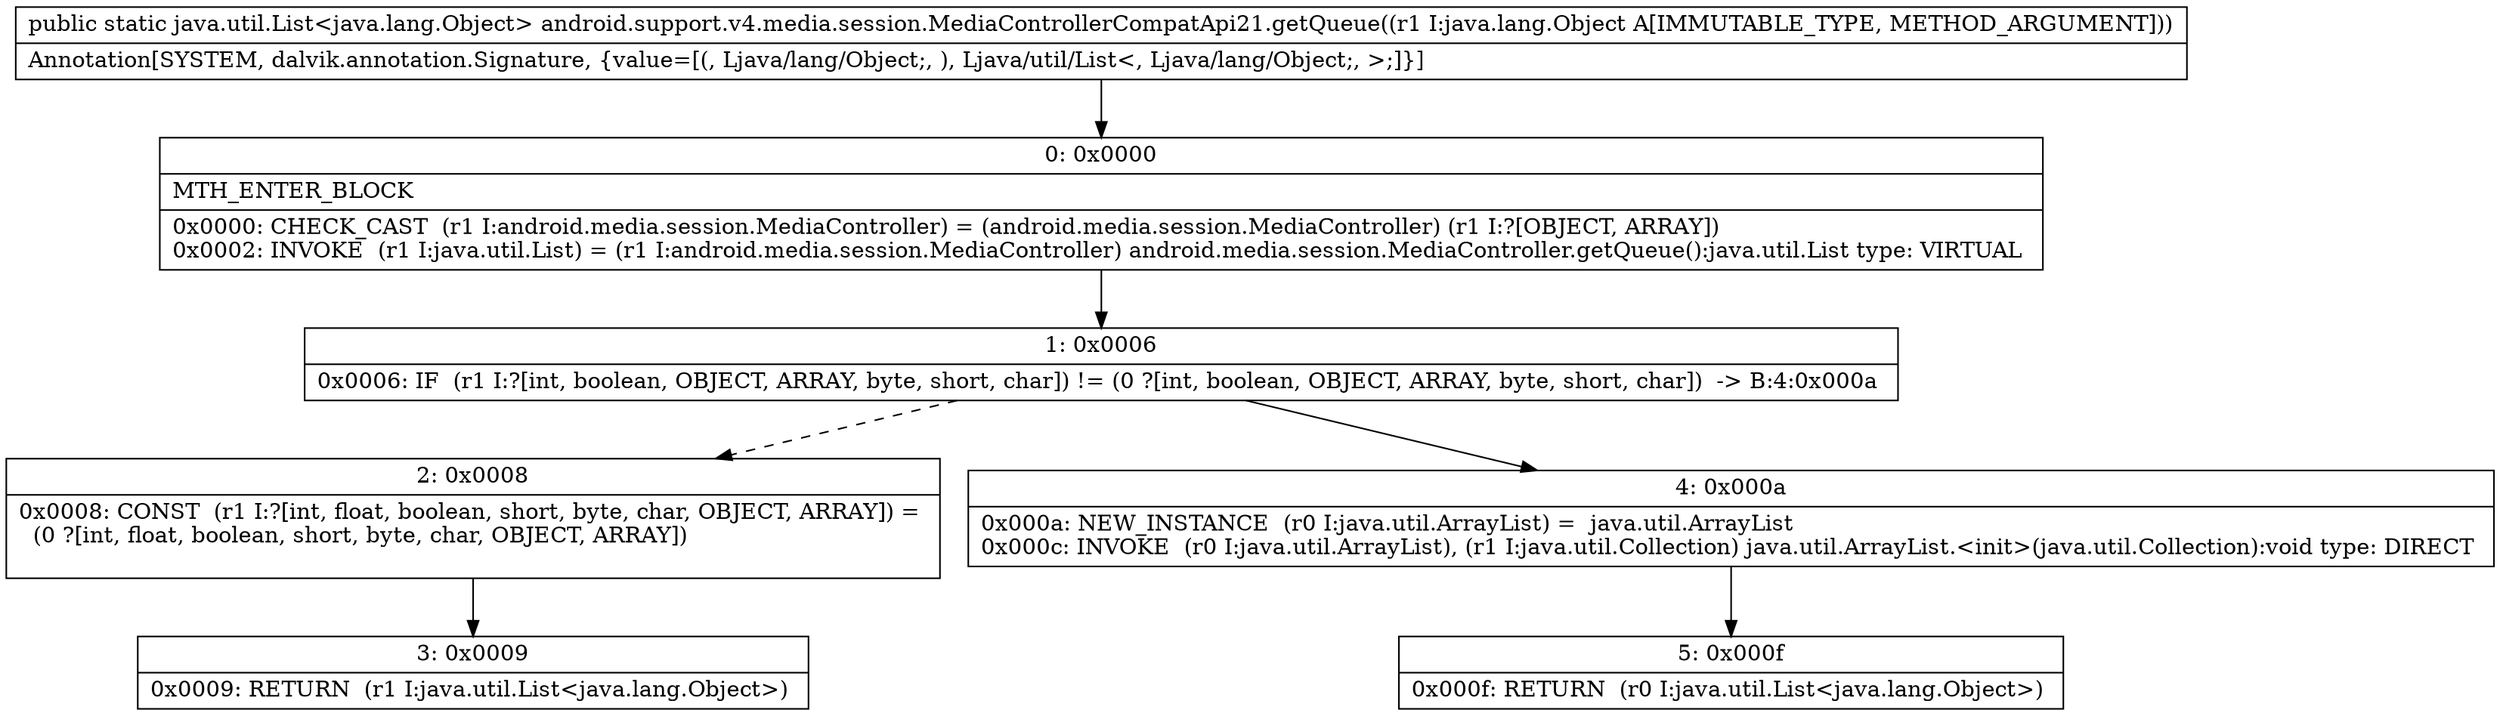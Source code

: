 digraph "CFG forandroid.support.v4.media.session.MediaControllerCompatApi21.getQueue(Ljava\/lang\/Object;)Ljava\/util\/List;" {
Node_0 [shape=record,label="{0\:\ 0x0000|MTH_ENTER_BLOCK\l|0x0000: CHECK_CAST  (r1 I:android.media.session.MediaController) = (android.media.session.MediaController) (r1 I:?[OBJECT, ARRAY]) \l0x0002: INVOKE  (r1 I:java.util.List) = (r1 I:android.media.session.MediaController) android.media.session.MediaController.getQueue():java.util.List type: VIRTUAL \l}"];
Node_1 [shape=record,label="{1\:\ 0x0006|0x0006: IF  (r1 I:?[int, boolean, OBJECT, ARRAY, byte, short, char]) != (0 ?[int, boolean, OBJECT, ARRAY, byte, short, char])  \-\> B:4:0x000a \l}"];
Node_2 [shape=record,label="{2\:\ 0x0008|0x0008: CONST  (r1 I:?[int, float, boolean, short, byte, char, OBJECT, ARRAY]) = \l  (0 ?[int, float, boolean, short, byte, char, OBJECT, ARRAY])\l \l}"];
Node_3 [shape=record,label="{3\:\ 0x0009|0x0009: RETURN  (r1 I:java.util.List\<java.lang.Object\>) \l}"];
Node_4 [shape=record,label="{4\:\ 0x000a|0x000a: NEW_INSTANCE  (r0 I:java.util.ArrayList) =  java.util.ArrayList \l0x000c: INVOKE  (r0 I:java.util.ArrayList), (r1 I:java.util.Collection) java.util.ArrayList.\<init\>(java.util.Collection):void type: DIRECT \l}"];
Node_5 [shape=record,label="{5\:\ 0x000f|0x000f: RETURN  (r0 I:java.util.List\<java.lang.Object\>) \l}"];
MethodNode[shape=record,label="{public static java.util.List\<java.lang.Object\> android.support.v4.media.session.MediaControllerCompatApi21.getQueue((r1 I:java.lang.Object A[IMMUTABLE_TYPE, METHOD_ARGUMENT]))  | Annotation[SYSTEM, dalvik.annotation.Signature, \{value=[(, Ljava\/lang\/Object;, ), Ljava\/util\/List\<, Ljava\/lang\/Object;, \>;]\}]\l}"];
MethodNode -> Node_0;
Node_0 -> Node_1;
Node_1 -> Node_2[style=dashed];
Node_1 -> Node_4;
Node_2 -> Node_3;
Node_4 -> Node_5;
}

